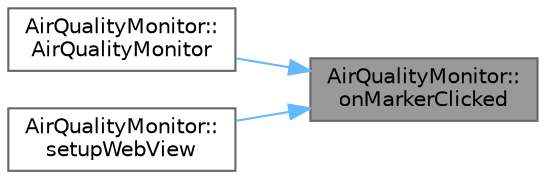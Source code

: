 digraph "AirQualityMonitor::onMarkerClicked"
{
 // LATEX_PDF_SIZE
  bgcolor="transparent";
  edge [fontname=Helvetica,fontsize=10,labelfontname=Helvetica,labelfontsize=10];
  node [fontname=Helvetica,fontsize=10,shape=box,height=0.2,width=0.4];
  rankdir="RL";
  Node1 [id="Node000001",label="AirQualityMonitor::\lonMarkerClicked",height=0.2,width=0.4,color="gray40", fillcolor="grey60", style="filled", fontcolor="black",tooltip="Obsługuje kliknięcie w marker na mapie."];
  Node1 -> Node2 [id="edge1_Node000001_Node000002",dir="back",color="steelblue1",style="solid",tooltip=" "];
  Node2 [id="Node000002",label="AirQualityMonitor::\lAirQualityMonitor",height=0.2,width=0.4,color="grey40", fillcolor="white", style="filled",URL="$class_air_quality_monitor.html#a5c1e078e2b1c45ecfacef7f3a0d31322",tooltip="Konstruktor klasy AirQualityMonitor."];
  Node1 -> Node3 [id="edge2_Node000001_Node000003",dir="back",color="steelblue1",style="solid",tooltip=" "];
  Node3 [id="Node000003",label="AirQualityMonitor::\lsetupWebView",height=0.2,width=0.4,color="grey40", fillcolor="white", style="filled",URL="$class_air_quality_monitor.html#ab36994d80512a73bf84cd2bbafdc79bb",tooltip="Konfiguruje widok webowy dla mapy."];
}
